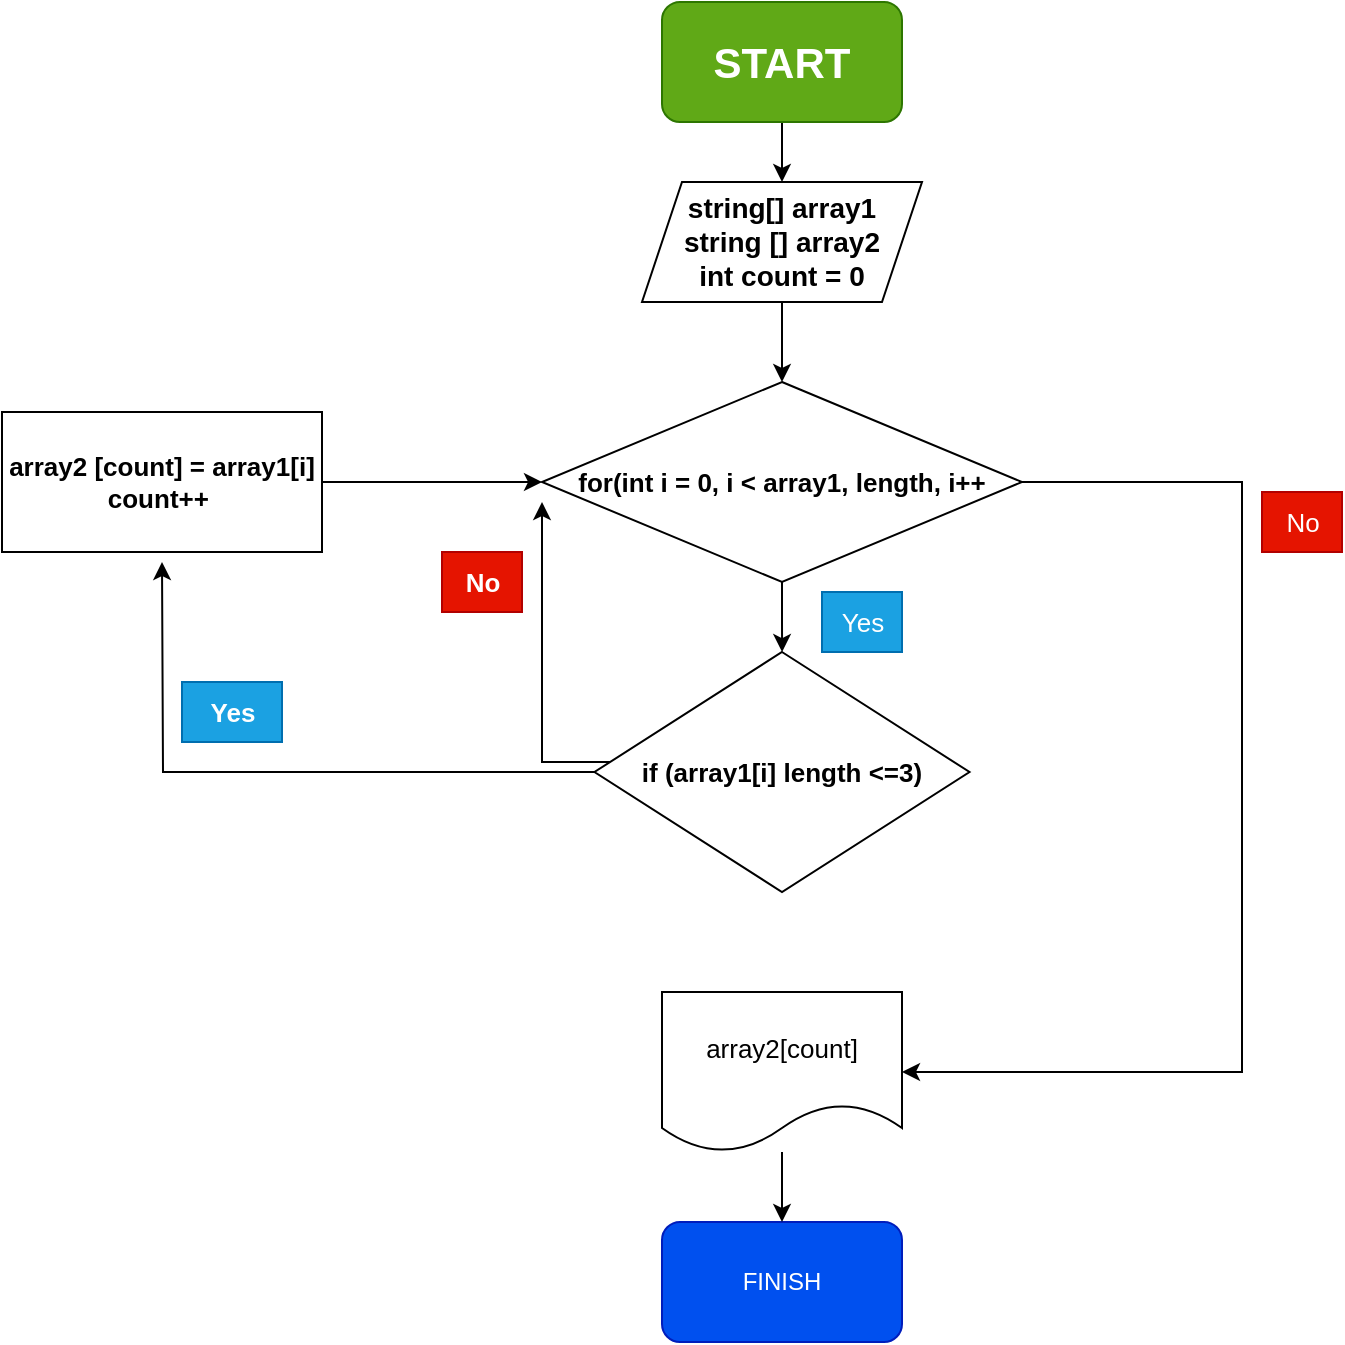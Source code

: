 <mxfile version="20.3.2" type="github" pages="2">
  <diagram id="C5RBs43oDa-KdzZeNtuy" name="Page-1">
    <mxGraphModel dx="1239" dy="697" grid="1" gridSize="10" guides="1" tooltips="1" connect="1" arrows="1" fold="1" page="1" pageScale="1" pageWidth="827" pageHeight="1169" math="0" shadow="0">
      <root>
        <mxCell id="WIyWlLk6GJQsqaUBKTNV-0" />
        <mxCell id="WIyWlLk6GJQsqaUBKTNV-1" parent="WIyWlLk6GJQsqaUBKTNV-0" />
        <mxCell id="zd00T6Fjxn2jINMvccMp-3" value="" style="edgeStyle=orthogonalEdgeStyle;rounded=0;orthogonalLoop=1;jettySize=auto;html=1;" parent="WIyWlLk6GJQsqaUBKTNV-1" source="zd00T6Fjxn2jINMvccMp-1" target="zd00T6Fjxn2jINMvccMp-2" edge="1">
          <mxGeometry relative="1" as="geometry" />
        </mxCell>
        <mxCell id="zd00T6Fjxn2jINMvccMp-1" value="START" style="rounded=1;whiteSpace=wrap;html=1;fillColor=#60a917;fontColor=#ffffff;strokeColor=#2D7600;fontStyle=1;fontSize=21;" parent="WIyWlLk6GJQsqaUBKTNV-1" vertex="1">
          <mxGeometry x="370" y="50" width="120" height="60" as="geometry" />
        </mxCell>
        <mxCell id="zd00T6Fjxn2jINMvccMp-8" value="" style="edgeStyle=orthogonalEdgeStyle;rounded=0;orthogonalLoop=1;jettySize=auto;html=1;fontSize=13;" parent="WIyWlLk6GJQsqaUBKTNV-1" source="zd00T6Fjxn2jINMvccMp-2" target="zd00T6Fjxn2jINMvccMp-7" edge="1">
          <mxGeometry relative="1" as="geometry" />
        </mxCell>
        <mxCell id="zd00T6Fjxn2jINMvccMp-2" value="string[] array1&lt;br style=&quot;font-size: 14px;&quot;&gt;string [] array2&lt;br style=&quot;font-size: 14px;&quot;&gt;int count = 0" style="shape=parallelogram;perimeter=parallelogramPerimeter;whiteSpace=wrap;html=1;fixedSize=1;fontSize=14;fontStyle=1" parent="WIyWlLk6GJQsqaUBKTNV-1" vertex="1">
          <mxGeometry x="360" y="140" width="140" height="60" as="geometry" />
        </mxCell>
        <mxCell id="zd00T6Fjxn2jINMvccMp-14" style="edgeStyle=orthogonalEdgeStyle;rounded=0;orthogonalLoop=1;jettySize=auto;html=1;fontSize=13;" parent="WIyWlLk6GJQsqaUBKTNV-1" source="zd00T6Fjxn2jINMvccMp-4" edge="1">
          <mxGeometry relative="1" as="geometry">
            <mxPoint x="120" y="330" as="targetPoint" />
          </mxGeometry>
        </mxCell>
        <mxCell id="zd00T6Fjxn2jINMvccMp-17" style="edgeStyle=orthogonalEdgeStyle;rounded=0;orthogonalLoop=1;jettySize=auto;html=1;fontSize=13;" parent="WIyWlLk6GJQsqaUBKTNV-1" source="zd00T6Fjxn2jINMvccMp-4" edge="1">
          <mxGeometry relative="1" as="geometry">
            <mxPoint x="310" y="300" as="targetPoint" />
            <Array as="points">
              <mxPoint x="310" y="430" />
              <mxPoint x="310" y="310" />
            </Array>
          </mxGeometry>
        </mxCell>
        <mxCell id="zd00T6Fjxn2jINMvccMp-4" value="if (array1[i] length &amp;lt;=3)" style="rhombus;whiteSpace=wrap;html=1;fontSize=13;fontStyle=1" parent="WIyWlLk6GJQsqaUBKTNV-1" vertex="1">
          <mxGeometry x="336.25" y="375" width="187.5" height="120" as="geometry" />
        </mxCell>
        <mxCell id="zd00T6Fjxn2jINMvccMp-10" value="" style="edgeStyle=orthogonalEdgeStyle;rounded=0;orthogonalLoop=1;jettySize=auto;html=1;fontSize=13;" parent="WIyWlLk6GJQsqaUBKTNV-1" source="zd00T6Fjxn2jINMvccMp-5" target="zd00T6Fjxn2jINMvccMp-7" edge="1">
          <mxGeometry relative="1" as="geometry" />
        </mxCell>
        <mxCell id="zd00T6Fjxn2jINMvccMp-5" value="array2 [count] = array1[i]&lt;br style=&quot;font-size: 13px;&quot;&gt;count++&amp;nbsp;" style="rounded=0;whiteSpace=wrap;html=1;fontStyle=1;fontSize=13;" parent="WIyWlLk6GJQsqaUBKTNV-1" vertex="1">
          <mxGeometry x="40" y="255" width="160" height="70" as="geometry" />
        </mxCell>
        <mxCell id="zd00T6Fjxn2jINMvccMp-6" value="FINISH" style="rounded=1;whiteSpace=wrap;html=1;fillColor=#0050ef;fontColor=#ffffff;strokeColor=#001DBC;" parent="WIyWlLk6GJQsqaUBKTNV-1" vertex="1">
          <mxGeometry x="370" y="660" width="120" height="60" as="geometry" />
        </mxCell>
        <mxCell id="zd00T6Fjxn2jINMvccMp-9" value="" style="edgeStyle=orthogonalEdgeStyle;rounded=0;orthogonalLoop=1;jettySize=auto;html=1;fontSize=13;" parent="WIyWlLk6GJQsqaUBKTNV-1" source="zd00T6Fjxn2jINMvccMp-7" target="zd00T6Fjxn2jINMvccMp-4" edge="1">
          <mxGeometry relative="1" as="geometry" />
        </mxCell>
        <mxCell id="zd00T6Fjxn2jINMvccMp-23" style="edgeStyle=orthogonalEdgeStyle;rounded=0;orthogonalLoop=1;jettySize=auto;html=1;entryX=1;entryY=0.5;entryDx=0;entryDy=0;fontSize=13;" parent="WIyWlLk6GJQsqaUBKTNV-1" source="zd00T6Fjxn2jINMvccMp-7" target="zd00T6Fjxn2jINMvccMp-20" edge="1">
          <mxGeometry relative="1" as="geometry">
            <Array as="points">
              <mxPoint x="660" y="290" />
              <mxPoint x="660" y="585" />
            </Array>
          </mxGeometry>
        </mxCell>
        <mxCell id="zd00T6Fjxn2jINMvccMp-7" value="for(int i = 0, i &amp;lt; array1, length, i++" style="rhombus;whiteSpace=wrap;html=1;fontSize=13;fontStyle=1" parent="WIyWlLk6GJQsqaUBKTNV-1" vertex="1">
          <mxGeometry x="310" y="240" width="240" height="100" as="geometry" />
        </mxCell>
        <mxCell id="zd00T6Fjxn2jINMvccMp-12" value="Yes" style="text;html=1;align=center;verticalAlign=middle;resizable=0;points=[];autosize=1;strokeColor=#006EAF;fillColor=#1ba1e2;fontSize=13;fontStyle=1;fontColor=#ffffff;" parent="WIyWlLk6GJQsqaUBKTNV-1" vertex="1">
          <mxGeometry x="130" y="390" width="50" height="30" as="geometry" />
        </mxCell>
        <mxCell id="zd00T6Fjxn2jINMvccMp-13" value="No" style="text;html=1;align=center;verticalAlign=middle;resizable=0;points=[];autosize=1;strokeColor=#B20000;fillColor=#e51400;fontSize=13;fontStyle=1;fontColor=#ffffff;" parent="WIyWlLk6GJQsqaUBKTNV-1" vertex="1">
          <mxGeometry x="260" y="325" width="40" height="30" as="geometry" />
        </mxCell>
        <mxCell id="zd00T6Fjxn2jINMvccMp-18" value="Yes" style="text;html=1;align=center;verticalAlign=middle;resizable=0;points=[];autosize=1;strokeColor=#006EAF;fillColor=#1ba1e2;fontSize=13;fontColor=#ffffff;" parent="WIyWlLk6GJQsqaUBKTNV-1" vertex="1">
          <mxGeometry x="450" y="345" width="40" height="30" as="geometry" />
        </mxCell>
        <mxCell id="zd00T6Fjxn2jINMvccMp-21" value="" style="edgeStyle=orthogonalEdgeStyle;rounded=0;orthogonalLoop=1;jettySize=auto;html=1;fontSize=13;" parent="WIyWlLk6GJQsqaUBKTNV-1" source="zd00T6Fjxn2jINMvccMp-20" target="zd00T6Fjxn2jINMvccMp-6" edge="1">
          <mxGeometry relative="1" as="geometry" />
        </mxCell>
        <mxCell id="zd00T6Fjxn2jINMvccMp-20" value="array2[count]" style="shape=document;whiteSpace=wrap;html=1;boundedLbl=1;fontSize=13;" parent="WIyWlLk6GJQsqaUBKTNV-1" vertex="1">
          <mxGeometry x="370" y="545" width="120" height="80" as="geometry" />
        </mxCell>
        <mxCell id="zd00T6Fjxn2jINMvccMp-22" value="No" style="text;html=1;align=center;verticalAlign=middle;resizable=0;points=[];autosize=1;strokeColor=#B20000;fillColor=#e51400;fontSize=13;fontColor=#ffffff;" parent="WIyWlLk6GJQsqaUBKTNV-1" vertex="1">
          <mxGeometry x="670" y="295" width="40" height="30" as="geometry" />
        </mxCell>
      </root>
    </mxGraphModel>
  </diagram>
  <diagram id="XEh4R__2tOOa1F70O8Vv" name="Страница 2">
    <mxGraphModel dx="867" dy="488" grid="1" gridSize="10" guides="1" tooltips="1" connect="1" arrows="1" fold="1" page="1" pageScale="1" pageWidth="827" pageHeight="1169" math="0" shadow="0">
      <root>
        <mxCell id="0" />
        <mxCell id="1" parent="0" />
      </root>
    </mxGraphModel>
  </diagram>
</mxfile>
